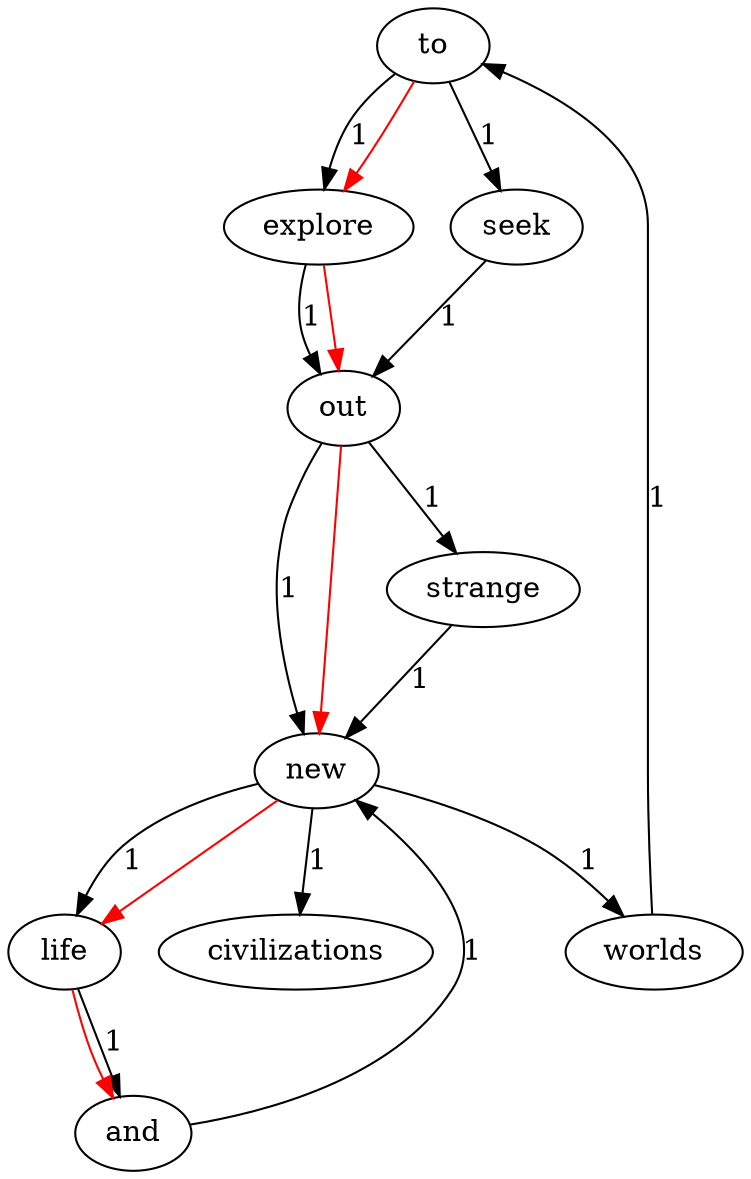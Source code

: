 digraph G {
to -> explore [label="1"];to -> seek [label="1"];explore -> out [label="1"];out -> strange [label="1"];out -> new [label="1"];strange -> new [label="1"];new -> worlds [label="1"];new -> life [label="1"];new -> civilizations [label="1"];worlds -> to [label="1"];seek -> out [label="1"];life -> and [label="1"];and -> new [label="1"]; life->and[color=red];new->life[color=red];out->new[color=red];explore->out[color=red];to->explore[color=red];}
